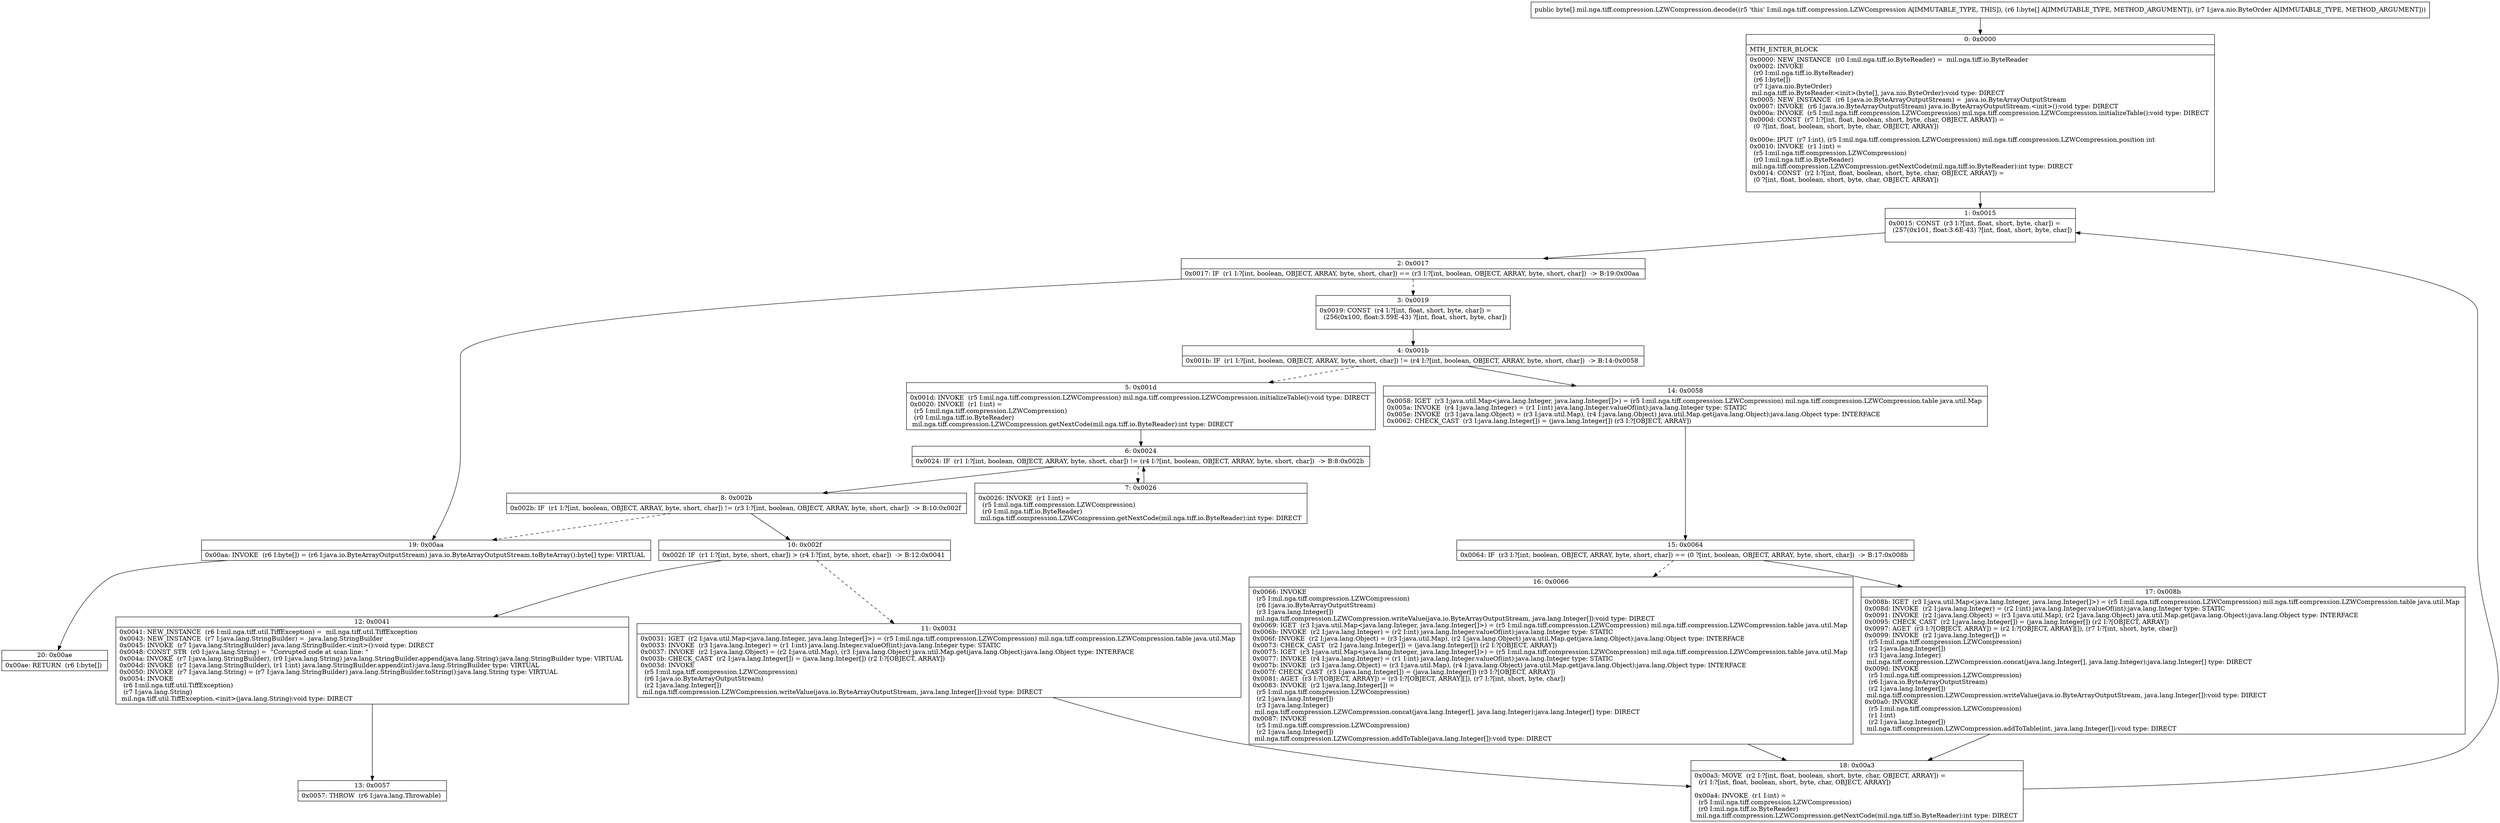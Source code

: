 digraph "CFG formil.nga.tiff.compression.LZWCompression.decode([BLjava\/nio\/ByteOrder;)[B" {
Node_0 [shape=record,label="{0\:\ 0x0000|MTH_ENTER_BLOCK\l|0x0000: NEW_INSTANCE  (r0 I:mil.nga.tiff.io.ByteReader) =  mil.nga.tiff.io.ByteReader \l0x0002: INVOKE  \l  (r0 I:mil.nga.tiff.io.ByteReader)\l  (r6 I:byte[])\l  (r7 I:java.nio.ByteOrder)\l mil.nga.tiff.io.ByteReader.\<init\>(byte[], java.nio.ByteOrder):void type: DIRECT \l0x0005: NEW_INSTANCE  (r6 I:java.io.ByteArrayOutputStream) =  java.io.ByteArrayOutputStream \l0x0007: INVOKE  (r6 I:java.io.ByteArrayOutputStream) java.io.ByteArrayOutputStream.\<init\>():void type: DIRECT \l0x000a: INVOKE  (r5 I:mil.nga.tiff.compression.LZWCompression) mil.nga.tiff.compression.LZWCompression.initializeTable():void type: DIRECT \l0x000d: CONST  (r7 I:?[int, float, boolean, short, byte, char, OBJECT, ARRAY]) = \l  (0 ?[int, float, boolean, short, byte, char, OBJECT, ARRAY])\l \l0x000e: IPUT  (r7 I:int), (r5 I:mil.nga.tiff.compression.LZWCompression) mil.nga.tiff.compression.LZWCompression.position int \l0x0010: INVOKE  (r1 I:int) = \l  (r5 I:mil.nga.tiff.compression.LZWCompression)\l  (r0 I:mil.nga.tiff.io.ByteReader)\l mil.nga.tiff.compression.LZWCompression.getNextCode(mil.nga.tiff.io.ByteReader):int type: DIRECT \l0x0014: CONST  (r2 I:?[int, float, boolean, short, byte, char, OBJECT, ARRAY]) = \l  (0 ?[int, float, boolean, short, byte, char, OBJECT, ARRAY])\l \l}"];
Node_1 [shape=record,label="{1\:\ 0x0015|0x0015: CONST  (r3 I:?[int, float, short, byte, char]) = \l  (257(0x101, float:3.6E\-43) ?[int, float, short, byte, char])\l \l}"];
Node_2 [shape=record,label="{2\:\ 0x0017|0x0017: IF  (r1 I:?[int, boolean, OBJECT, ARRAY, byte, short, char]) == (r3 I:?[int, boolean, OBJECT, ARRAY, byte, short, char])  \-\> B:19:0x00aa \l}"];
Node_3 [shape=record,label="{3\:\ 0x0019|0x0019: CONST  (r4 I:?[int, float, short, byte, char]) = \l  (256(0x100, float:3.59E\-43) ?[int, float, short, byte, char])\l \l}"];
Node_4 [shape=record,label="{4\:\ 0x001b|0x001b: IF  (r1 I:?[int, boolean, OBJECT, ARRAY, byte, short, char]) != (r4 I:?[int, boolean, OBJECT, ARRAY, byte, short, char])  \-\> B:14:0x0058 \l}"];
Node_5 [shape=record,label="{5\:\ 0x001d|0x001d: INVOKE  (r5 I:mil.nga.tiff.compression.LZWCompression) mil.nga.tiff.compression.LZWCompression.initializeTable():void type: DIRECT \l0x0020: INVOKE  (r1 I:int) = \l  (r5 I:mil.nga.tiff.compression.LZWCompression)\l  (r0 I:mil.nga.tiff.io.ByteReader)\l mil.nga.tiff.compression.LZWCompression.getNextCode(mil.nga.tiff.io.ByteReader):int type: DIRECT \l}"];
Node_6 [shape=record,label="{6\:\ 0x0024|0x0024: IF  (r1 I:?[int, boolean, OBJECT, ARRAY, byte, short, char]) != (r4 I:?[int, boolean, OBJECT, ARRAY, byte, short, char])  \-\> B:8:0x002b \l}"];
Node_7 [shape=record,label="{7\:\ 0x0026|0x0026: INVOKE  (r1 I:int) = \l  (r5 I:mil.nga.tiff.compression.LZWCompression)\l  (r0 I:mil.nga.tiff.io.ByteReader)\l mil.nga.tiff.compression.LZWCompression.getNextCode(mil.nga.tiff.io.ByteReader):int type: DIRECT \l}"];
Node_8 [shape=record,label="{8\:\ 0x002b|0x002b: IF  (r1 I:?[int, boolean, OBJECT, ARRAY, byte, short, char]) != (r3 I:?[int, boolean, OBJECT, ARRAY, byte, short, char])  \-\> B:10:0x002f \l}"];
Node_10 [shape=record,label="{10\:\ 0x002f|0x002f: IF  (r1 I:?[int, byte, short, char]) \> (r4 I:?[int, byte, short, char])  \-\> B:12:0x0041 \l}"];
Node_11 [shape=record,label="{11\:\ 0x0031|0x0031: IGET  (r2 I:java.util.Map\<java.lang.Integer, java.lang.Integer[]\>) = (r5 I:mil.nga.tiff.compression.LZWCompression) mil.nga.tiff.compression.LZWCompression.table java.util.Map \l0x0033: INVOKE  (r3 I:java.lang.Integer) = (r1 I:int) java.lang.Integer.valueOf(int):java.lang.Integer type: STATIC \l0x0037: INVOKE  (r2 I:java.lang.Object) = (r2 I:java.util.Map), (r3 I:java.lang.Object) java.util.Map.get(java.lang.Object):java.lang.Object type: INTERFACE \l0x003b: CHECK_CAST  (r2 I:java.lang.Integer[]) = (java.lang.Integer[]) (r2 I:?[OBJECT, ARRAY]) \l0x003d: INVOKE  \l  (r5 I:mil.nga.tiff.compression.LZWCompression)\l  (r6 I:java.io.ByteArrayOutputStream)\l  (r2 I:java.lang.Integer[])\l mil.nga.tiff.compression.LZWCompression.writeValue(java.io.ByteArrayOutputStream, java.lang.Integer[]):void type: DIRECT \l}"];
Node_12 [shape=record,label="{12\:\ 0x0041|0x0041: NEW_INSTANCE  (r6 I:mil.nga.tiff.util.TiffException) =  mil.nga.tiff.util.TiffException \l0x0043: NEW_INSTANCE  (r7 I:java.lang.StringBuilder) =  java.lang.StringBuilder \l0x0045: INVOKE  (r7 I:java.lang.StringBuilder) java.lang.StringBuilder.\<init\>():void type: DIRECT \l0x0048: CONST_STR  (r0 I:java.lang.String) =  \"Corrupted code at scan line: \" \l0x004a: INVOKE  (r7 I:java.lang.StringBuilder), (r0 I:java.lang.String) java.lang.StringBuilder.append(java.lang.String):java.lang.StringBuilder type: VIRTUAL \l0x004d: INVOKE  (r7 I:java.lang.StringBuilder), (r1 I:int) java.lang.StringBuilder.append(int):java.lang.StringBuilder type: VIRTUAL \l0x0050: INVOKE  (r7 I:java.lang.String) = (r7 I:java.lang.StringBuilder) java.lang.StringBuilder.toString():java.lang.String type: VIRTUAL \l0x0054: INVOKE  \l  (r6 I:mil.nga.tiff.util.TiffException)\l  (r7 I:java.lang.String)\l mil.nga.tiff.util.TiffException.\<init\>(java.lang.String):void type: DIRECT \l}"];
Node_13 [shape=record,label="{13\:\ 0x0057|0x0057: THROW  (r6 I:java.lang.Throwable) \l}"];
Node_14 [shape=record,label="{14\:\ 0x0058|0x0058: IGET  (r3 I:java.util.Map\<java.lang.Integer, java.lang.Integer[]\>) = (r5 I:mil.nga.tiff.compression.LZWCompression) mil.nga.tiff.compression.LZWCompression.table java.util.Map \l0x005a: INVOKE  (r4 I:java.lang.Integer) = (r1 I:int) java.lang.Integer.valueOf(int):java.lang.Integer type: STATIC \l0x005e: INVOKE  (r3 I:java.lang.Object) = (r3 I:java.util.Map), (r4 I:java.lang.Object) java.util.Map.get(java.lang.Object):java.lang.Object type: INTERFACE \l0x0062: CHECK_CAST  (r3 I:java.lang.Integer[]) = (java.lang.Integer[]) (r3 I:?[OBJECT, ARRAY]) \l}"];
Node_15 [shape=record,label="{15\:\ 0x0064|0x0064: IF  (r3 I:?[int, boolean, OBJECT, ARRAY, byte, short, char]) == (0 ?[int, boolean, OBJECT, ARRAY, byte, short, char])  \-\> B:17:0x008b \l}"];
Node_16 [shape=record,label="{16\:\ 0x0066|0x0066: INVOKE  \l  (r5 I:mil.nga.tiff.compression.LZWCompression)\l  (r6 I:java.io.ByteArrayOutputStream)\l  (r3 I:java.lang.Integer[])\l mil.nga.tiff.compression.LZWCompression.writeValue(java.io.ByteArrayOutputStream, java.lang.Integer[]):void type: DIRECT \l0x0069: IGET  (r3 I:java.util.Map\<java.lang.Integer, java.lang.Integer[]\>) = (r5 I:mil.nga.tiff.compression.LZWCompression) mil.nga.tiff.compression.LZWCompression.table java.util.Map \l0x006b: INVOKE  (r2 I:java.lang.Integer) = (r2 I:int) java.lang.Integer.valueOf(int):java.lang.Integer type: STATIC \l0x006f: INVOKE  (r2 I:java.lang.Object) = (r3 I:java.util.Map), (r2 I:java.lang.Object) java.util.Map.get(java.lang.Object):java.lang.Object type: INTERFACE \l0x0073: CHECK_CAST  (r2 I:java.lang.Integer[]) = (java.lang.Integer[]) (r2 I:?[OBJECT, ARRAY]) \l0x0075: IGET  (r3 I:java.util.Map\<java.lang.Integer, java.lang.Integer[]\>) = (r5 I:mil.nga.tiff.compression.LZWCompression) mil.nga.tiff.compression.LZWCompression.table java.util.Map \l0x0077: INVOKE  (r4 I:java.lang.Integer) = (r1 I:int) java.lang.Integer.valueOf(int):java.lang.Integer type: STATIC \l0x007b: INVOKE  (r3 I:java.lang.Object) = (r3 I:java.util.Map), (r4 I:java.lang.Object) java.util.Map.get(java.lang.Object):java.lang.Object type: INTERFACE \l0x007f: CHECK_CAST  (r3 I:java.lang.Integer[]) = (java.lang.Integer[]) (r3 I:?[OBJECT, ARRAY]) \l0x0081: AGET  (r3 I:?[OBJECT, ARRAY]) = (r3 I:?[OBJECT, ARRAY][]), (r7 I:?[int, short, byte, char]) \l0x0083: INVOKE  (r2 I:java.lang.Integer[]) = \l  (r5 I:mil.nga.tiff.compression.LZWCompression)\l  (r2 I:java.lang.Integer[])\l  (r3 I:java.lang.Integer)\l mil.nga.tiff.compression.LZWCompression.concat(java.lang.Integer[], java.lang.Integer):java.lang.Integer[] type: DIRECT \l0x0087: INVOKE  \l  (r5 I:mil.nga.tiff.compression.LZWCompression)\l  (r2 I:java.lang.Integer[])\l mil.nga.tiff.compression.LZWCompression.addToTable(java.lang.Integer[]):void type: DIRECT \l}"];
Node_17 [shape=record,label="{17\:\ 0x008b|0x008b: IGET  (r3 I:java.util.Map\<java.lang.Integer, java.lang.Integer[]\>) = (r5 I:mil.nga.tiff.compression.LZWCompression) mil.nga.tiff.compression.LZWCompression.table java.util.Map \l0x008d: INVOKE  (r2 I:java.lang.Integer) = (r2 I:int) java.lang.Integer.valueOf(int):java.lang.Integer type: STATIC \l0x0091: INVOKE  (r2 I:java.lang.Object) = (r3 I:java.util.Map), (r2 I:java.lang.Object) java.util.Map.get(java.lang.Object):java.lang.Object type: INTERFACE \l0x0095: CHECK_CAST  (r2 I:java.lang.Integer[]) = (java.lang.Integer[]) (r2 I:?[OBJECT, ARRAY]) \l0x0097: AGET  (r3 I:?[OBJECT, ARRAY]) = (r2 I:?[OBJECT, ARRAY][]), (r7 I:?[int, short, byte, char]) \l0x0099: INVOKE  (r2 I:java.lang.Integer[]) = \l  (r5 I:mil.nga.tiff.compression.LZWCompression)\l  (r2 I:java.lang.Integer[])\l  (r3 I:java.lang.Integer)\l mil.nga.tiff.compression.LZWCompression.concat(java.lang.Integer[], java.lang.Integer):java.lang.Integer[] type: DIRECT \l0x009d: INVOKE  \l  (r5 I:mil.nga.tiff.compression.LZWCompression)\l  (r6 I:java.io.ByteArrayOutputStream)\l  (r2 I:java.lang.Integer[])\l mil.nga.tiff.compression.LZWCompression.writeValue(java.io.ByteArrayOutputStream, java.lang.Integer[]):void type: DIRECT \l0x00a0: INVOKE  \l  (r5 I:mil.nga.tiff.compression.LZWCompression)\l  (r1 I:int)\l  (r2 I:java.lang.Integer[])\l mil.nga.tiff.compression.LZWCompression.addToTable(int, java.lang.Integer[]):void type: DIRECT \l}"];
Node_18 [shape=record,label="{18\:\ 0x00a3|0x00a3: MOVE  (r2 I:?[int, float, boolean, short, byte, char, OBJECT, ARRAY]) = \l  (r1 I:?[int, float, boolean, short, byte, char, OBJECT, ARRAY])\l \l0x00a4: INVOKE  (r1 I:int) = \l  (r5 I:mil.nga.tiff.compression.LZWCompression)\l  (r0 I:mil.nga.tiff.io.ByteReader)\l mil.nga.tiff.compression.LZWCompression.getNextCode(mil.nga.tiff.io.ByteReader):int type: DIRECT \l}"];
Node_19 [shape=record,label="{19\:\ 0x00aa|0x00aa: INVOKE  (r6 I:byte[]) = (r6 I:java.io.ByteArrayOutputStream) java.io.ByteArrayOutputStream.toByteArray():byte[] type: VIRTUAL \l}"];
Node_20 [shape=record,label="{20\:\ 0x00ae|0x00ae: RETURN  (r6 I:byte[]) \l}"];
MethodNode[shape=record,label="{public byte[] mil.nga.tiff.compression.LZWCompression.decode((r5 'this' I:mil.nga.tiff.compression.LZWCompression A[IMMUTABLE_TYPE, THIS]), (r6 I:byte[] A[IMMUTABLE_TYPE, METHOD_ARGUMENT]), (r7 I:java.nio.ByteOrder A[IMMUTABLE_TYPE, METHOD_ARGUMENT])) }"];
MethodNode -> Node_0;
Node_0 -> Node_1;
Node_1 -> Node_2;
Node_2 -> Node_3[style=dashed];
Node_2 -> Node_19;
Node_3 -> Node_4;
Node_4 -> Node_5[style=dashed];
Node_4 -> Node_14;
Node_5 -> Node_6;
Node_6 -> Node_7[style=dashed];
Node_6 -> Node_8;
Node_7 -> Node_6;
Node_8 -> Node_10;
Node_8 -> Node_19[style=dashed];
Node_10 -> Node_11[style=dashed];
Node_10 -> Node_12;
Node_11 -> Node_18;
Node_12 -> Node_13;
Node_14 -> Node_15;
Node_15 -> Node_16[style=dashed];
Node_15 -> Node_17;
Node_16 -> Node_18;
Node_17 -> Node_18;
Node_18 -> Node_1;
Node_19 -> Node_20;
}

